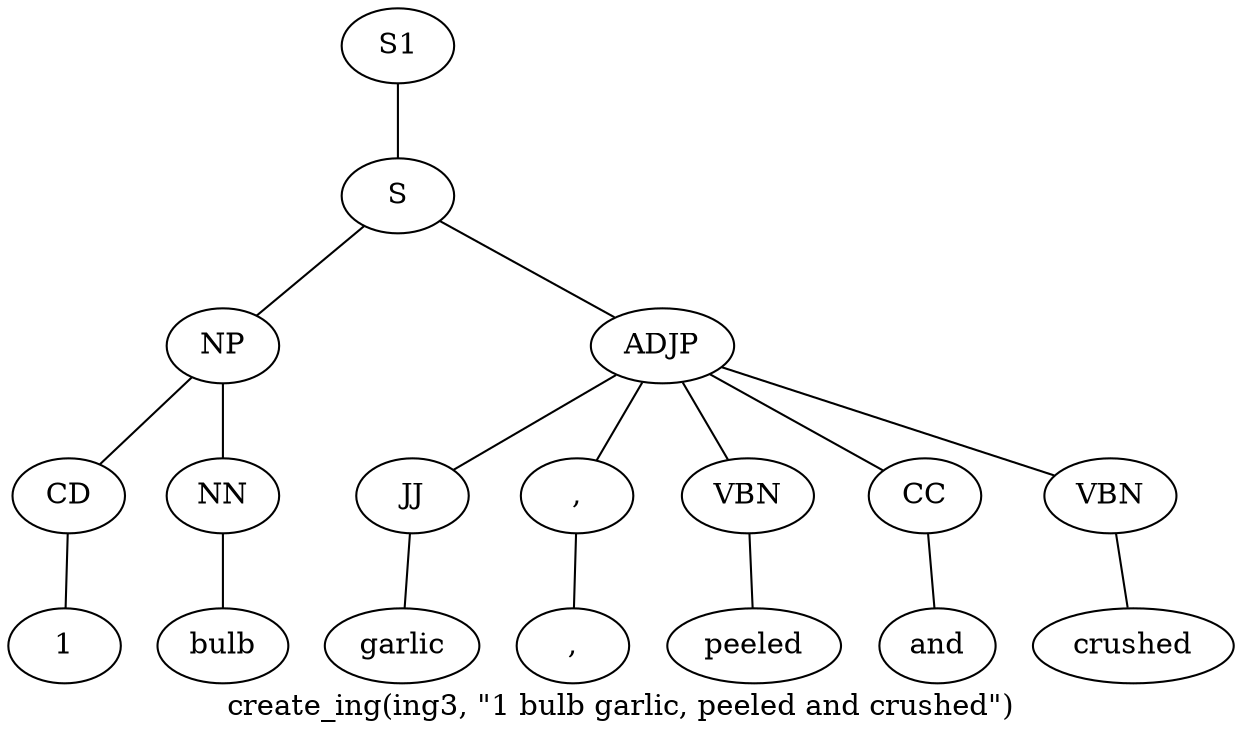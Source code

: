 graph SyntaxGraph {
	label = "create_ing(ing3, \"1 bulb garlic, peeled and crushed\")";
	Node0 [label="S1"];
	Node1 [label="S"];
	Node2 [label="NP"];
	Node3 [label="CD"];
	Node4 [label="1"];
	Node5 [label="NN"];
	Node6 [label="bulb"];
	Node7 [label="ADJP"];
	Node8 [label="JJ"];
	Node9 [label="garlic"];
	Node10 [label=","];
	Node11 [label=","];
	Node12 [label="VBN"];
	Node13 [label="peeled"];
	Node14 [label="CC"];
	Node15 [label="and"];
	Node16 [label="VBN"];
	Node17 [label="crushed"];

	Node0 -- Node1;
	Node1 -- Node2;
	Node1 -- Node7;
	Node2 -- Node3;
	Node2 -- Node5;
	Node3 -- Node4;
	Node5 -- Node6;
	Node7 -- Node8;
	Node7 -- Node10;
	Node7 -- Node12;
	Node7 -- Node14;
	Node7 -- Node16;
	Node8 -- Node9;
	Node10 -- Node11;
	Node12 -- Node13;
	Node14 -- Node15;
	Node16 -- Node17;
}
